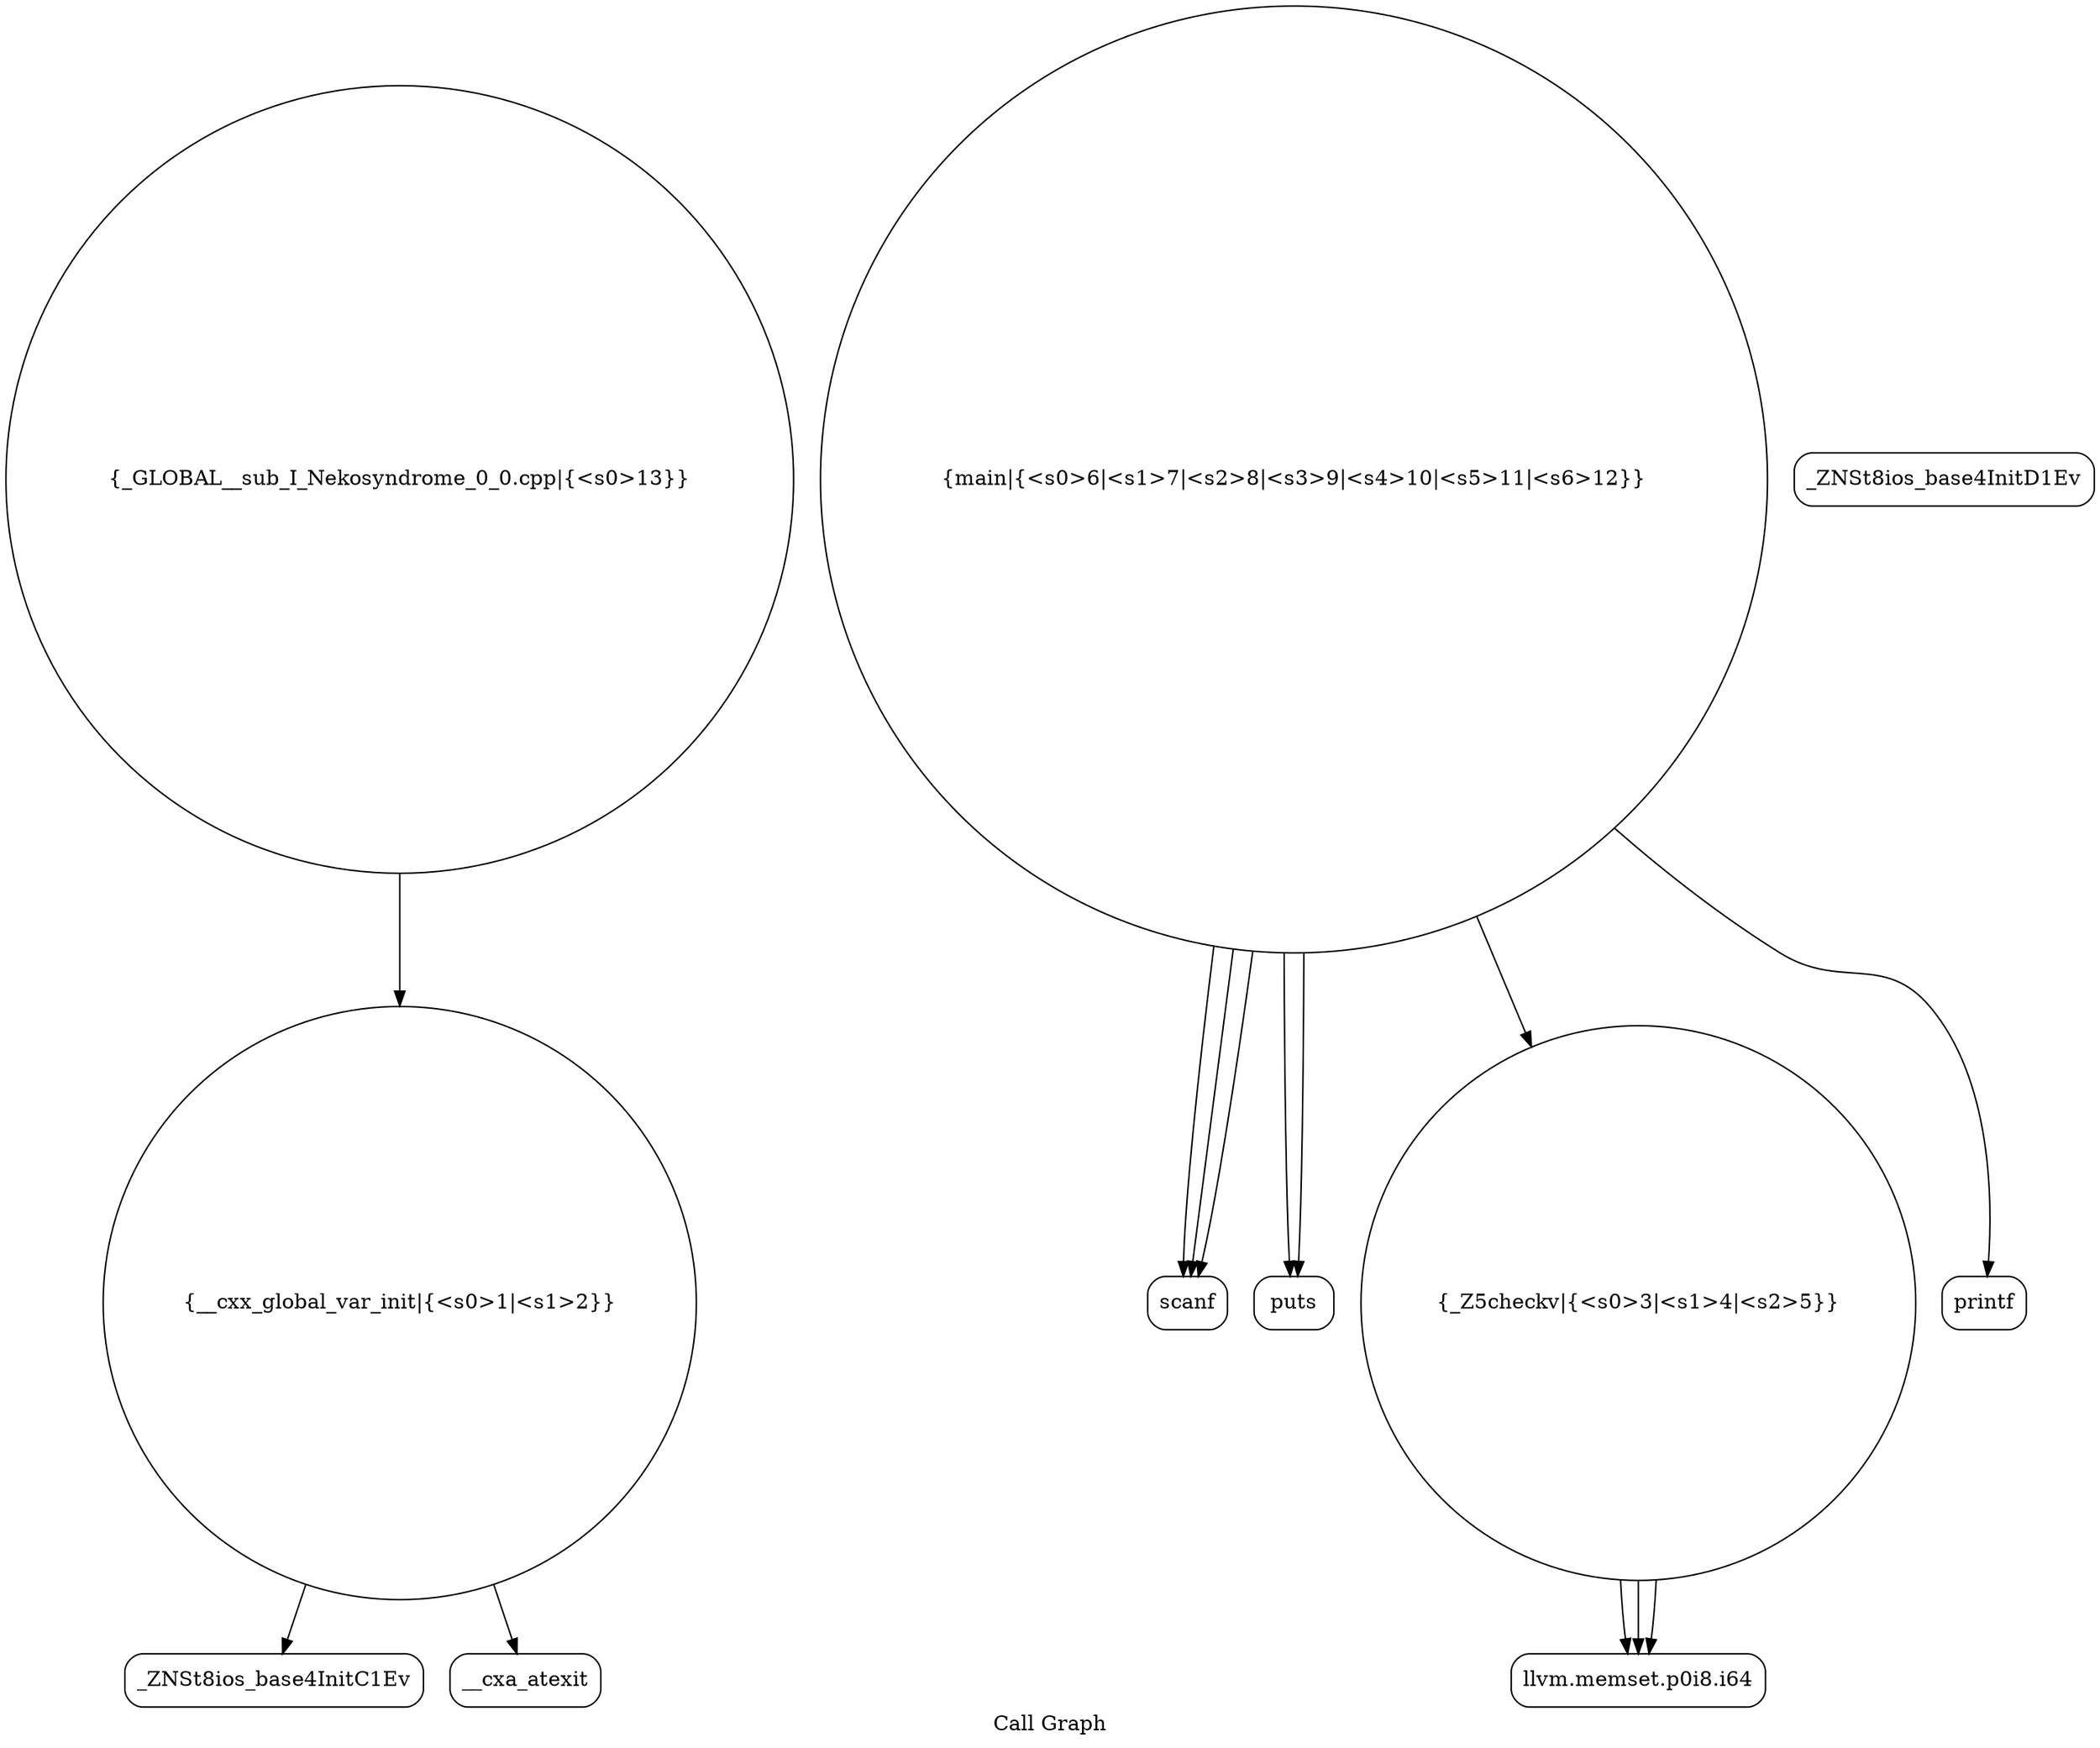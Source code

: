 digraph "Call Graph" {
	label="Call Graph";

	Node0x55c2498cc780 [shape=record,shape=circle,label="{__cxx_global_var_init|{<s0>1|<s1>2}}"];
	Node0x55c2498cc780:s0 -> Node0x55c2498ccc10[color=black];
	Node0x55c2498cc780:s1 -> Node0x55c2498ccd10[color=black];
	Node0x55c2498ccf10 [shape=record,shape=Mrecord,label="{scanf}"];
	Node0x55c2498ccc90 [shape=record,shape=Mrecord,label="{_ZNSt8ios_base4InitD1Ev}"];
	Node0x55c2498cd010 [shape=record,shape=Mrecord,label="{puts}"];
	Node0x55c2498ccd90 [shape=record,shape=circle,label="{_Z5checkv|{<s0>3|<s1>4|<s2>5}}"];
	Node0x55c2498ccd90:s0 -> Node0x55c2498cce10[color=black];
	Node0x55c2498ccd90:s1 -> Node0x55c2498cce10[color=black];
	Node0x55c2498ccd90:s2 -> Node0x55c2498cce10[color=black];
	Node0x55c2498cce90 [shape=record,shape=circle,label="{main|{<s0>6|<s1>7|<s2>8|<s3>9|<s4>10|<s5>11|<s6>12}}"];
	Node0x55c2498cce90:s0 -> Node0x55c2498ccf10[color=black];
	Node0x55c2498cce90:s1 -> Node0x55c2498ccf10[color=black];
	Node0x55c2498cce90:s2 -> Node0x55c2498ccf10[color=black];
	Node0x55c2498cce90:s3 -> Node0x55c2498ccf90[color=black];
	Node0x55c2498cce90:s4 -> Node0x55c2498ccd90[color=black];
	Node0x55c2498cce90:s5 -> Node0x55c2498cd010[color=black];
	Node0x55c2498cce90:s6 -> Node0x55c2498cd010[color=black];
	Node0x55c2498ccc10 [shape=record,shape=Mrecord,label="{_ZNSt8ios_base4InitC1Ev}"];
	Node0x55c2498ccf90 [shape=record,shape=Mrecord,label="{printf}"];
	Node0x55c2498ccd10 [shape=record,shape=Mrecord,label="{__cxa_atexit}"];
	Node0x55c2498cd090 [shape=record,shape=circle,label="{_GLOBAL__sub_I_Nekosyndrome_0_0.cpp|{<s0>13}}"];
	Node0x55c2498cd090:s0 -> Node0x55c2498cc780[color=black];
	Node0x55c2498cce10 [shape=record,shape=Mrecord,label="{llvm.memset.p0i8.i64}"];
}

